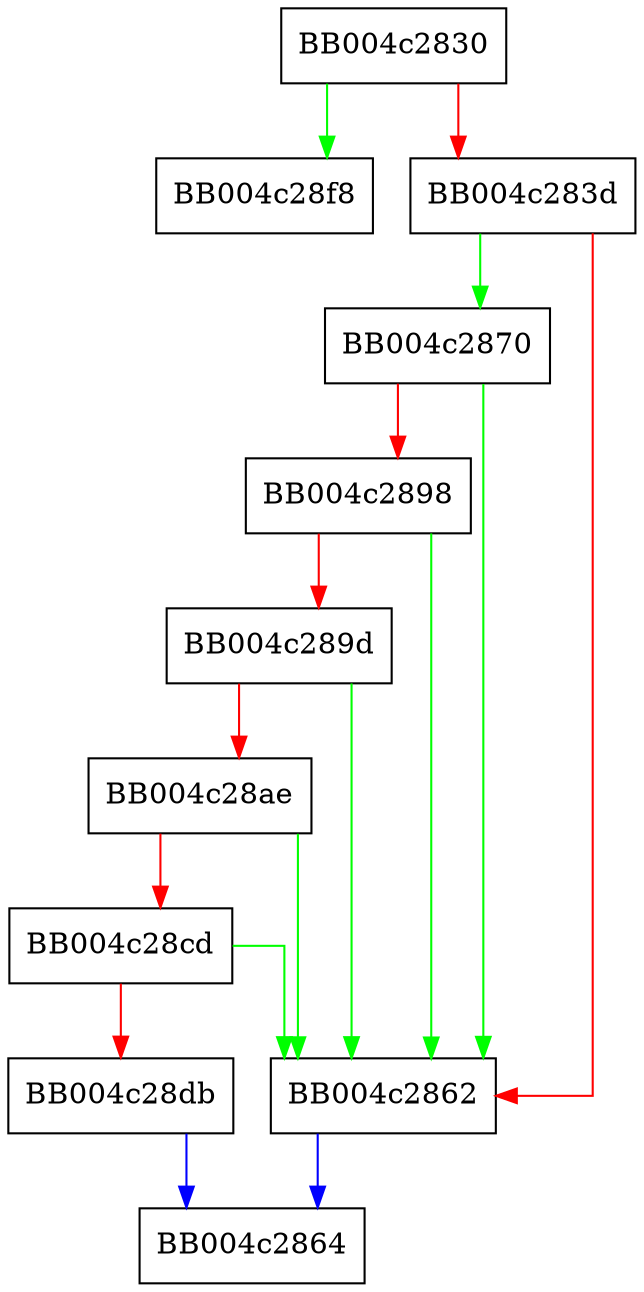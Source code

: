 digraph ossl_quic_wire_decode_frame_stream_data_blocked {
  node [shape="box"];
  graph [splines=ortho];
  BB004c2830 -> BB004c28f8 [color="green"];
  BB004c2830 -> BB004c283d [color="red"];
  BB004c283d -> BB004c2870 [color="green"];
  BB004c283d -> BB004c2862 [color="red"];
  BB004c2862 -> BB004c2864 [color="blue"];
  BB004c2870 -> BB004c2862 [color="green"];
  BB004c2870 -> BB004c2898 [color="red"];
  BB004c2898 -> BB004c2862 [color="green"];
  BB004c2898 -> BB004c289d [color="red"];
  BB004c289d -> BB004c2862 [color="green"];
  BB004c289d -> BB004c28ae [color="red"];
  BB004c28ae -> BB004c2862 [color="green"];
  BB004c28ae -> BB004c28cd [color="red"];
  BB004c28cd -> BB004c2862 [color="green"];
  BB004c28cd -> BB004c28db [color="red"];
  BB004c28db -> BB004c2864 [color="blue"];
}